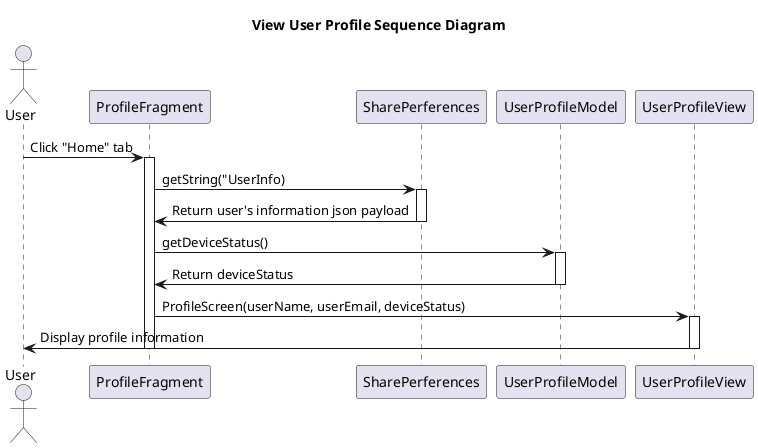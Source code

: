 @startuml ViewUserProfileSequenceDiagram
Title View User Profile Sequence Diagram

actor User

User -> ProfileFragment : Click "Home" tab
activate ProfileFragment

ProfileFragment -> SharePerferences : getString("UserInfo)
activate SharePerferences
SharePerferences -> ProfileFragment : Return user's information json payload
deactivate SharePerferences

ProfileFragment -> UserProfileModel : getDeviceStatus()
activate UserProfileModel
UserProfileModel -> ProfileFragment : Return deviceStatus
deactivate UserProfileModel

ProfileFragment -> UserProfileView : ProfileScreen(userName, userEmail, deviceStatus)
activate UserProfileView
UserProfileView -> User : Display profile information
deactivate UserProfileView

deactivate ProfileFragment

@enduml

